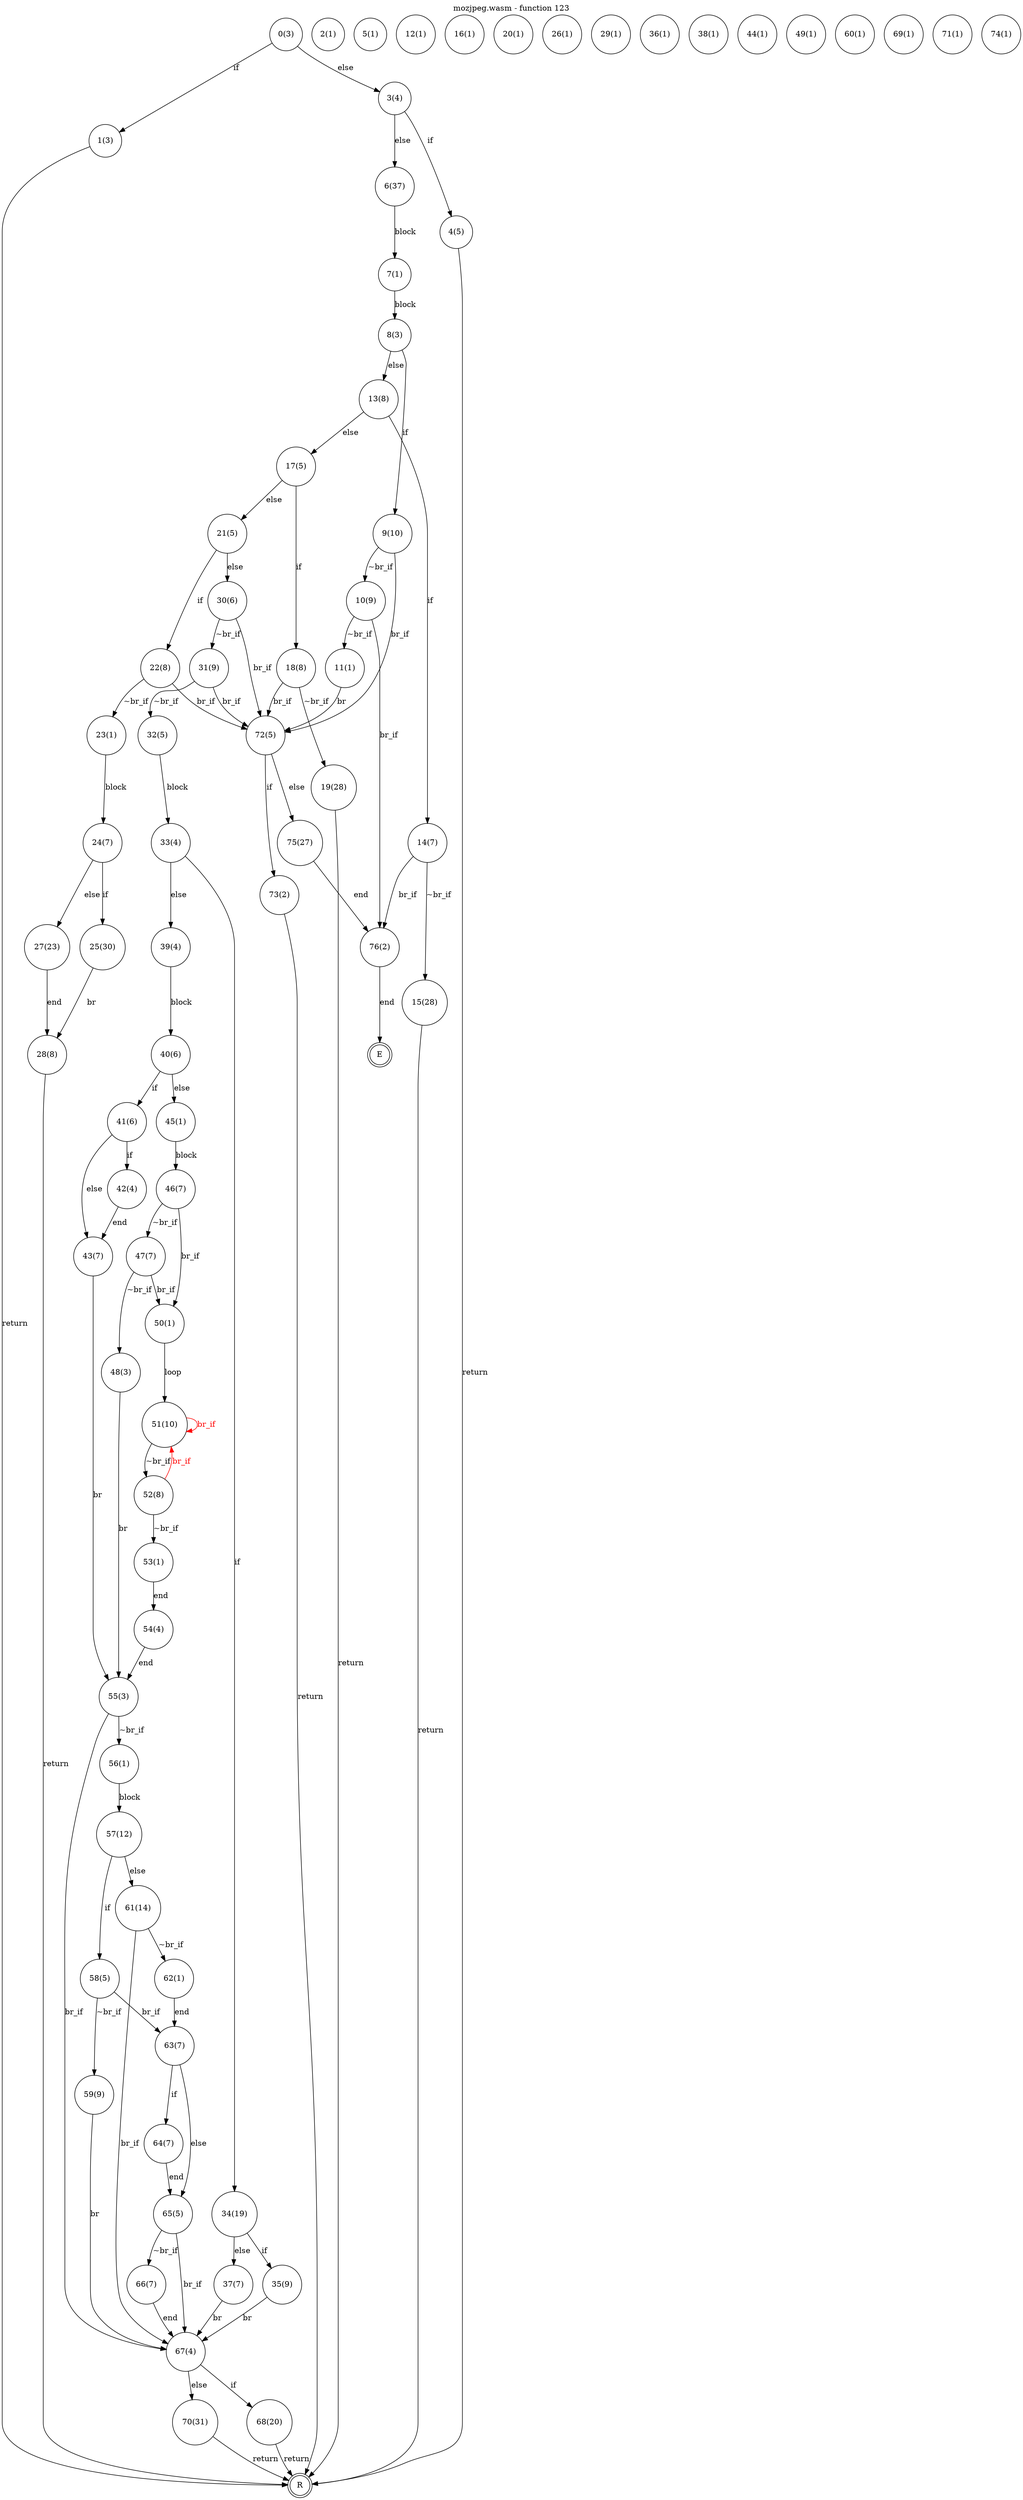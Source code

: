 digraph finite_state_machine {
    label = "mozjpeg.wasm - function 123"
    labelloc =  t
    labelfontsize = 16
    labelfontcolor = black
    labelfontname = "Helvetica"
    node [shape = doublecircle]; E R ;
node [shape=circle, fontcolor=black, style="", label="0(3)"]0
node [shape=circle, fontcolor=black, style="", label="1(3)"]1
node [shape=circle, fontcolor=black, style="", label="2(1)"]2
node [shape=circle, fontcolor=black, style="", label="3(4)"]3
node [shape=circle, fontcolor=black, style="", label="4(5)"]4
node [shape=circle, fontcolor=black, style="", label="5(1)"]5
node [shape=circle, fontcolor=black, style="", label="6(37)"]6
node [shape=circle, fontcolor=black, style="", label="7(1)"]7
node [shape=circle, fontcolor=black, style="", label="8(3)"]8
node [shape=circle, fontcolor=black, style="", label="9(10)"]9
node [shape=circle, fontcolor=black, style="", label="10(9)"]10
node [shape=circle, fontcolor=black, style="", label="11(1)"]11
node [shape=circle, fontcolor=black, style="", label="12(1)"]12
node [shape=circle, fontcolor=black, style="", label="13(8)"]13
node [shape=circle, fontcolor=black, style="", label="14(7)"]14
node [shape=circle, fontcolor=black, style="", label="15(28)"]15
node [shape=circle, fontcolor=black, style="", label="16(1)"]16
node [shape=circle, fontcolor=black, style="", label="17(5)"]17
node [shape=circle, fontcolor=black, style="", label="18(8)"]18
node [shape=circle, fontcolor=black, style="", label="19(28)"]19
node [shape=circle, fontcolor=black, style="", label="20(1)"]20
node [shape=circle, fontcolor=black, style="", label="21(5)"]21
node [shape=circle, fontcolor=black, style="", label="22(8)"]22
node [shape=circle, fontcolor=black, style="", label="23(1)"]23
node [shape=circle, fontcolor=black, style="", label="24(7)"]24
node [shape=circle, fontcolor=black, style="", label="25(30)"]25
node [shape=circle, fontcolor=black, style="", label="26(1)"]26
node [shape=circle, fontcolor=black, style="", label="27(23)"]27
node [shape=circle, fontcolor=black, style="", label="28(8)"]28
node [shape=circle, fontcolor=black, style="", label="29(1)"]29
node [shape=circle, fontcolor=black, style="", label="30(6)"]30
node [shape=circle, fontcolor=black, style="", label="31(9)"]31
node [shape=circle, fontcolor=black, style="", label="32(5)"]32
node [shape=circle, fontcolor=black, style="", label="33(4)"]33
node [shape=circle, fontcolor=black, style="", label="34(19)"]34
node [shape=circle, fontcolor=black, style="", label="35(9)"]35
node [shape=circle, fontcolor=black, style="", label="36(1)"]36
node [shape=circle, fontcolor=black, style="", label="37(7)"]37
node [shape=circle, fontcolor=black, style="", label="38(1)"]38
node [shape=circle, fontcolor=black, style="", label="39(4)"]39
node [shape=circle, fontcolor=black, style="", label="40(6)"]40
node [shape=circle, fontcolor=black, style="", label="41(6)"]41
node [shape=circle, fontcolor=black, style="", label="42(4)"]42
node [shape=circle, fontcolor=black, style="", label="43(7)"]43
node [shape=circle, fontcolor=black, style="", label="44(1)"]44
node [shape=circle, fontcolor=black, style="", label="45(1)"]45
node [shape=circle, fontcolor=black, style="", label="46(7)"]46
node [shape=circle, fontcolor=black, style="", label="47(7)"]47
node [shape=circle, fontcolor=black, style="", label="48(3)"]48
node [shape=circle, fontcolor=black, style="", label="49(1)"]49
node [shape=circle, fontcolor=black, style="", label="50(1)"]50
node [shape=circle, fontcolor=black, style="", label="51(10)"]51
node [shape=circle, fontcolor=black, style="", label="52(8)"]52
node [shape=circle, fontcolor=black, style="", label="53(1)"]53
node [shape=circle, fontcolor=black, style="", label="54(4)"]54
node [shape=circle, fontcolor=black, style="", label="55(3)"]55
node [shape=circle, fontcolor=black, style="", label="56(1)"]56
node [shape=circle, fontcolor=black, style="", label="57(12)"]57
node [shape=circle, fontcolor=black, style="", label="58(5)"]58
node [shape=circle, fontcolor=black, style="", label="59(9)"]59
node [shape=circle, fontcolor=black, style="", label="60(1)"]60
node [shape=circle, fontcolor=black, style="", label="61(14)"]61
node [shape=circle, fontcolor=black, style="", label="62(1)"]62
node [shape=circle, fontcolor=black, style="", label="63(7)"]63
node [shape=circle, fontcolor=black, style="", label="64(7)"]64
node [shape=circle, fontcolor=black, style="", label="65(5)"]65
node [shape=circle, fontcolor=black, style="", label="66(7)"]66
node [shape=circle, fontcolor=black, style="", label="67(4)"]67
node [shape=circle, fontcolor=black, style="", label="68(20)"]68
node [shape=circle, fontcolor=black, style="", label="69(1)"]69
node [shape=circle, fontcolor=black, style="", label="70(31)"]70
node [shape=circle, fontcolor=black, style="", label="71(1)"]71
node [shape=circle, fontcolor=black, style="", label="72(5)"]72
node [shape=circle, fontcolor=black, style="", label="73(2)"]73
node [shape=circle, fontcolor=black, style="", label="74(1)"]74
node [shape=circle, fontcolor=black, style="", label="75(27)"]75
node [shape=circle, fontcolor=black, style="", label="76(2)"]76
node [shape=circle, fontcolor=black, style="", label="E"]E
node [shape=circle, fontcolor=black, style="", label="R"]R
    0 -> 1[label="if"];
    0 -> 3[label="else"];
    1 -> R[label="return"];
    3 -> 4[label="if"];
    3 -> 6[label="else"];
    4 -> R[label="return"];
    6 -> 7[label="block"];
    7 -> 8[label="block"];
    8 -> 9[label="if"];
    8 -> 13[label="else"];
    9 -> 10[label="~br_if"];
    9 -> 72[label="br_if"];
    10 -> 11[label="~br_if"];
    10 -> 76[label="br_if"];
    11 -> 72[label="br"];
    13 -> 14[label="if"];
    13 -> 17[label="else"];
    14 -> 15[label="~br_if"];
    14 -> 76[label="br_if"];
    15 -> R[label="return"];
    17 -> 18[label="if"];
    17 -> 21[label="else"];
    18 -> 19[label="~br_if"];
    18 -> 72[label="br_if"];
    19 -> R[label="return"];
    21 -> 22[label="if"];
    21 -> 30[label="else"];
    22 -> 23[label="~br_if"];
    22 -> 72[label="br_if"];
    23 -> 24[label="block"];
    24 -> 25[label="if"];
    24 -> 27[label="else"];
    25 -> 28[label="br"];
    27 -> 28[label="end"];
    28 -> R[label="return"];
    30 -> 31[label="~br_if"];
    30 -> 72[label="br_if"];
    31 -> 32[label="~br_if"];
    31 -> 72[label="br_if"];
    32 -> 33[label="block"];
    33 -> 34[label="if"];
    33 -> 39[label="else"];
    34 -> 35[label="if"];
    34 -> 37[label="else"];
    35 -> 67[label="br"];
    37 -> 67[label="br"];
    39 -> 40[label="block"];
    40 -> 41[label="if"];
    40 -> 45[label="else"];
    41 -> 42[label="if"];
    41 -> 43[label="else"];
    42 -> 43[label="end"];
    43 -> 55[label="br"];
    45 -> 46[label="block"];
    46 -> 47[label="~br_if"];
    46 -> 50[label="br_if"];
    47 -> 48[label="~br_if"];
    47 -> 50[label="br_if"];
    48 -> 55[label="br"];
    50 -> 51[label="loop"];
    51 -> 52[label="~br_if"];
    51 -> 51[color="red" fontcolor="red" label="br_if"];
    52 -> 53[label="~br_if"];
    52 -> 51[color="red" fontcolor="red" label="br_if"];
    53 -> 54[label="end"];
    54 -> 55[label="end"];
    55 -> 56[label="~br_if"];
    55 -> 67[label="br_if"];
    56 -> 57[label="block"];
    57 -> 58[label="if"];
    57 -> 61[label="else"];
    58 -> 59[label="~br_if"];
    58 -> 63[label="br_if"];
    59 -> 67[label="br"];
    61 -> 62[label="~br_if"];
    61 -> 67[label="br_if"];
    62 -> 63[label="end"];
    63 -> 64[label="if"];
    63 -> 65[label="else"];
    64 -> 65[label="end"];
    65 -> 66[label="~br_if"];
    65 -> 67[label="br_if"];
    66 -> 67[label="end"];
    67 -> 68[label="if"];
    67 -> 70[label="else"];
    68 -> R[label="return"];
    70 -> R[label="return"];
    72 -> 73[label="if"];
    72 -> 75[label="else"];
    73 -> R[label="return"];
    75 -> 76[label="end"];
    76 -> E[label="end"];
}
